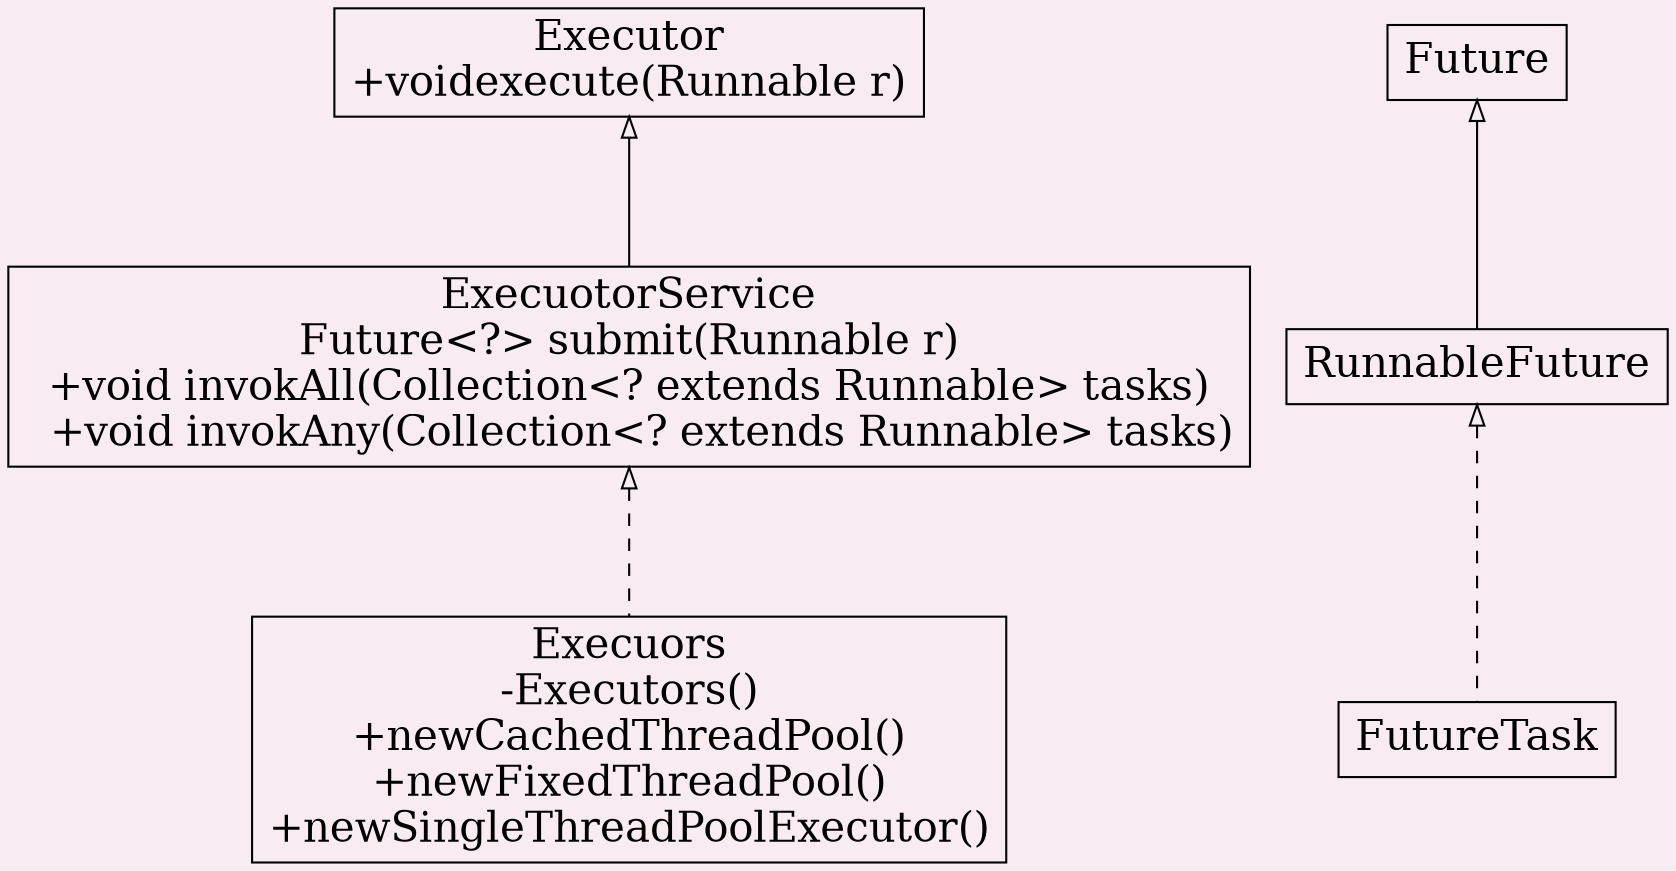 digraph Concurrency{
  bgcolor="#f9ebf2"
  ranksep=1
  {

    node[shape="box",fontsize="20"]
    Executor[label="Executor\n+voidexecute(Runnable r)"]
    ExecuotorService[label="ExecuotorService\nFuture<?> submit(Runnable r)\n+void invokAll(Collection<? extends Runnable> tasks)
  +void invokAny(Collection<? extends Runnable> tasks)"]
    Executor -> ExecuotorService[arrowtail="empty",dir=back]
      Executors[label="Execuors\n-Executors()\n+newCachedThreadPool()\n+newFixedThreadPool()\n+newSingleThreadPoolExecutor()"]
    Future -> RunnableFuture[arrowtail="empty",dir=back]
    RunnableFuture -> FutureTask[arrowtail="empty",dir=back,style="dashed"]

    ExecuotorService -> Executors[arrowtail="empty",dir=back,style="dashed"]


  }

}
